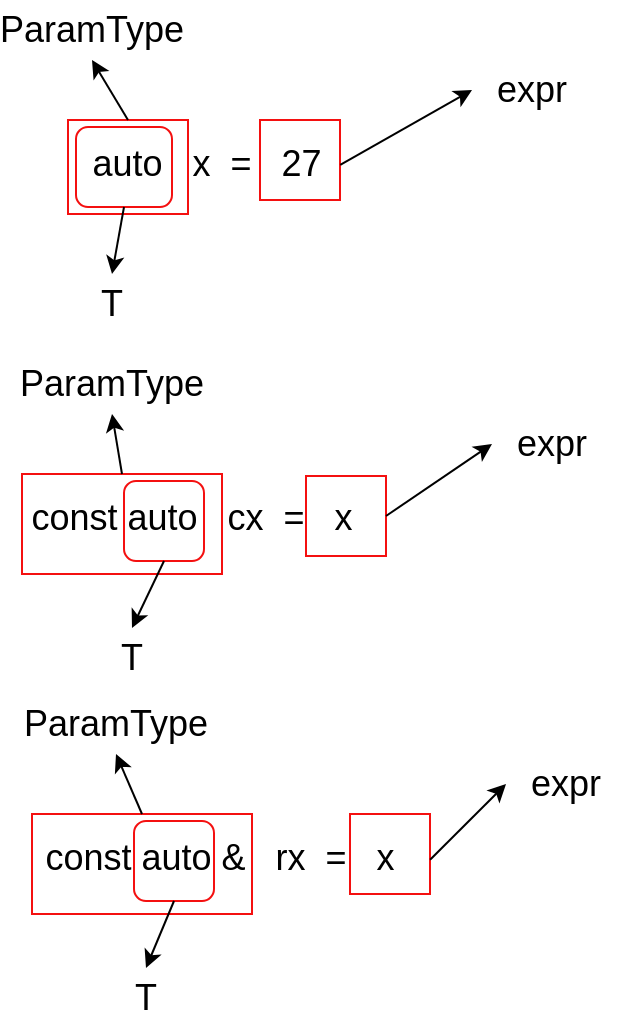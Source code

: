 <mxfile version="20.8.16" type="device"><diagram name="第 1 页" id="u7IPhvS9G23cVNi2kkMB"><mxGraphModel dx="1011" dy="557" grid="1" gridSize="10" guides="1" tooltips="1" connect="1" arrows="1" fold="1" page="1" pageScale="1" pageWidth="827" pageHeight="1169" math="0" shadow="0"><root><mxCell id="0"/><mxCell id="1" parent="0"/><mxCell id="42ikzOQzbKvAvACnbFVB-4" value="" style="rounded=0;whiteSpace=wrap;html=1;fontSize=18;strokeColor=#f41010;" vertex="1" parent="1"><mxGeometry x="164" y="113" width="40" height="40" as="geometry"/></mxCell><mxCell id="42ikzOQzbKvAvACnbFVB-8" value="" style="rounded=0;whiteSpace=wrap;html=1;strokeColor=#f41010;strokeWidth=1;fontSize=18;" vertex="1" parent="1"><mxGeometry x="68" y="113" width="60" height="47" as="geometry"/></mxCell><mxCell id="42ikzOQzbKvAvACnbFVB-1" value="&lt;font style=&quot;font-size: 18px;&quot;&gt;&amp;nbsp;auto&amp;nbsp; &amp;nbsp;x&amp;nbsp; =&amp;nbsp; &amp;nbsp;27&lt;/font&gt;" style="text;strokeColor=none;align=center;fillColor=none;html=1;verticalAlign=middle;whiteSpace=wrap;rounded=0;" vertex="1" parent="1"><mxGeometry x="70" y="120" width="130" height="30" as="geometry"/></mxCell><mxCell id="42ikzOQzbKvAvACnbFVB-6" value="" style="endArrow=classic;html=1;rounded=0;fontSize=18;exitX=1.003;exitY=0.56;exitDx=0;exitDy=0;entryX=0;entryY=0.5;entryDx=0;entryDy=0;exitPerimeter=0;" edge="1" parent="1" source="42ikzOQzbKvAvACnbFVB-4" target="42ikzOQzbKvAvACnbFVB-7"><mxGeometry width="50" height="50" relative="1" as="geometry"><mxPoint x="220" y="150" as="sourcePoint"/><mxPoint x="270" y="100" as="targetPoint"/></mxGeometry></mxCell><mxCell id="42ikzOQzbKvAvACnbFVB-7" value="expr" style="text;strokeColor=none;align=center;fillColor=none;html=1;verticalAlign=middle;whiteSpace=wrap;rounded=0;fontSize=18;" vertex="1" parent="1"><mxGeometry x="270" y="83" width="60" height="30" as="geometry"/></mxCell><mxCell id="42ikzOQzbKvAvACnbFVB-12" value="" style="rounded=1;whiteSpace=wrap;html=1;strokeColor=#f41010;strokeWidth=1;fontSize=18;fillColor=none;" vertex="1" parent="1"><mxGeometry x="72" y="116.5" width="48" height="40" as="geometry"/></mxCell><mxCell id="42ikzOQzbKvAvACnbFVB-9" value="" style="endArrow=classic;html=1;rounded=0;fontSize=18;exitX=0.5;exitY=0;exitDx=0;exitDy=0;entryX=0.5;entryY=1;entryDx=0;entryDy=0;" edge="1" parent="1" source="42ikzOQzbKvAvACnbFVB-8" target="42ikzOQzbKvAvACnbFVB-10"><mxGeometry width="50" height="50" relative="1" as="geometry"><mxPoint x="100" y="90" as="sourcePoint"/><mxPoint x="40" y="70" as="targetPoint"/></mxGeometry></mxCell><mxCell id="42ikzOQzbKvAvACnbFVB-10" value="ParamType" style="text;strokeColor=none;align=center;fillColor=none;html=1;verticalAlign=middle;whiteSpace=wrap;rounded=0;fontSize=18;" vertex="1" parent="1"><mxGeometry x="50" y="53" width="60" height="30" as="geometry"/></mxCell><mxCell id="42ikzOQzbKvAvACnbFVB-13" value="" style="endArrow=classic;html=1;rounded=0;fontSize=18;exitX=0.5;exitY=1;exitDx=0;exitDy=0;entryX=0.5;entryY=0;entryDx=0;entryDy=0;" edge="1" parent="1" source="42ikzOQzbKvAvACnbFVB-12" target="42ikzOQzbKvAvACnbFVB-14"><mxGeometry width="50" height="50" relative="1" as="geometry"><mxPoint x="40" y="240" as="sourcePoint"/><mxPoint x="50" y="200" as="targetPoint"/></mxGeometry></mxCell><mxCell id="42ikzOQzbKvAvACnbFVB-14" value="T" style="text;strokeColor=none;align=center;fillColor=none;html=1;verticalAlign=middle;whiteSpace=wrap;rounded=0;fontSize=18;" vertex="1" parent="1"><mxGeometry x="60" y="190" width="60" height="30" as="geometry"/></mxCell><mxCell id="42ikzOQzbKvAvACnbFVB-15" value="" style="rounded=0;whiteSpace=wrap;html=1;fontSize=18;strokeColor=#f41010;" vertex="1" parent="1"><mxGeometry x="187" y="291" width="40" height="40" as="geometry"/></mxCell><mxCell id="42ikzOQzbKvAvACnbFVB-16" value="" style="rounded=0;whiteSpace=wrap;html=1;strokeColor=#f41010;strokeWidth=1;fontSize=18;" vertex="1" parent="1"><mxGeometry x="45" y="290" width="100" height="50" as="geometry"/></mxCell><mxCell id="42ikzOQzbKvAvACnbFVB-17" value="&lt;font style=&quot;font-size: 18px;&quot;&gt;const auto&amp;nbsp; &amp;nbsp;cx&amp;nbsp; =&amp;nbsp; &amp;nbsp;x&lt;/font&gt;" style="text;strokeColor=none;align=center;fillColor=none;html=1;verticalAlign=middle;whiteSpace=wrap;rounded=0;" vertex="1" parent="1"><mxGeometry x="45" y="297" width="170" height="30" as="geometry"/></mxCell><mxCell id="42ikzOQzbKvAvACnbFVB-18" value="" style="endArrow=classic;html=1;rounded=0;fontSize=18;exitX=1;exitY=0.5;exitDx=0;exitDy=0;entryX=0;entryY=0.5;entryDx=0;entryDy=0;" edge="1" parent="1" source="42ikzOQzbKvAvACnbFVB-15" target="42ikzOQzbKvAvACnbFVB-19"><mxGeometry width="50" height="50" relative="1" as="geometry"><mxPoint x="230" y="327" as="sourcePoint"/><mxPoint x="280" y="277" as="targetPoint"/></mxGeometry></mxCell><mxCell id="42ikzOQzbKvAvACnbFVB-19" value="expr" style="text;strokeColor=none;align=center;fillColor=none;html=1;verticalAlign=middle;whiteSpace=wrap;rounded=0;fontSize=18;" vertex="1" parent="1"><mxGeometry x="280" y="260" width="60" height="30" as="geometry"/></mxCell><mxCell id="42ikzOQzbKvAvACnbFVB-20" value="" style="rounded=1;whiteSpace=wrap;html=1;strokeColor=#f41010;strokeWidth=1;fontSize=18;fillColor=none;" vertex="1" parent="1"><mxGeometry x="96" y="293.5" width="40" height="40" as="geometry"/></mxCell><mxCell id="42ikzOQzbKvAvACnbFVB-21" value="" style="endArrow=classic;html=1;rounded=0;fontSize=18;exitX=0.5;exitY=0;exitDx=0;exitDy=0;entryX=0.5;entryY=1;entryDx=0;entryDy=0;" edge="1" parent="1" source="42ikzOQzbKvAvACnbFVB-16" target="42ikzOQzbKvAvACnbFVB-22"><mxGeometry width="50" height="50" relative="1" as="geometry"><mxPoint x="110" y="267" as="sourcePoint"/><mxPoint x="50" y="247" as="targetPoint"/></mxGeometry></mxCell><mxCell id="42ikzOQzbKvAvACnbFVB-22" value="ParamType" style="text;strokeColor=none;align=center;fillColor=none;html=1;verticalAlign=middle;whiteSpace=wrap;rounded=0;fontSize=18;" vertex="1" parent="1"><mxGeometry x="60" y="230" width="60" height="30" as="geometry"/></mxCell><mxCell id="42ikzOQzbKvAvACnbFVB-23" value="" style="endArrow=classic;html=1;rounded=0;fontSize=18;exitX=0.5;exitY=1;exitDx=0;exitDy=0;entryX=0.5;entryY=0;entryDx=0;entryDy=0;" edge="1" parent="1" source="42ikzOQzbKvAvACnbFVB-20" target="42ikzOQzbKvAvACnbFVB-24"><mxGeometry width="50" height="50" relative="1" as="geometry"><mxPoint x="50" y="417" as="sourcePoint"/><mxPoint x="60" y="377" as="targetPoint"/></mxGeometry></mxCell><mxCell id="42ikzOQzbKvAvACnbFVB-24" value="T" style="text;strokeColor=none;align=center;fillColor=none;html=1;verticalAlign=middle;whiteSpace=wrap;rounded=0;fontSize=18;" vertex="1" parent="1"><mxGeometry x="70" y="367" width="60" height="30" as="geometry"/></mxCell><mxCell id="42ikzOQzbKvAvACnbFVB-25" value="" style="rounded=0;whiteSpace=wrap;html=1;fontSize=18;strokeColor=#f41010;" vertex="1" parent="1"><mxGeometry x="209" y="460" width="40" height="40" as="geometry"/></mxCell><mxCell id="42ikzOQzbKvAvACnbFVB-26" value="" style="rounded=0;whiteSpace=wrap;html=1;strokeColor=#f41010;strokeWidth=1;fontSize=18;" vertex="1" parent="1"><mxGeometry x="50" y="460" width="110" height="50" as="geometry"/></mxCell><mxCell id="42ikzOQzbKvAvACnbFVB-27" value="&lt;font style=&quot;font-size: 18px;&quot;&gt;const auto &amp;amp;&amp;nbsp; &amp;nbsp;rx&amp;nbsp; =&amp;nbsp; &amp;nbsp;x&lt;/font&gt;" style="text;strokeColor=none;align=center;fillColor=none;html=1;verticalAlign=middle;whiteSpace=wrap;rounded=0;" vertex="1" parent="1"><mxGeometry x="49" y="467" width="190" height="30" as="geometry"/></mxCell><mxCell id="42ikzOQzbKvAvACnbFVB-28" value="" style="endArrow=classic;html=1;rounded=0;fontSize=18;entryX=0;entryY=0.5;entryDx=0;entryDy=0;exitX=1.001;exitY=0.572;exitDx=0;exitDy=0;exitPerimeter=0;" edge="1" parent="1" source="42ikzOQzbKvAvACnbFVB-25" target="42ikzOQzbKvAvACnbFVB-29"><mxGeometry width="50" height="50" relative="1" as="geometry"><mxPoint x="252" y="480" as="sourcePoint"/><mxPoint x="287" y="447" as="targetPoint"/></mxGeometry></mxCell><mxCell id="42ikzOQzbKvAvACnbFVB-29" value="expr" style="text;strokeColor=none;align=center;fillColor=none;html=1;verticalAlign=middle;whiteSpace=wrap;rounded=0;fontSize=18;" vertex="1" parent="1"><mxGeometry x="287" y="430" width="60" height="30" as="geometry"/></mxCell><mxCell id="42ikzOQzbKvAvACnbFVB-30" value="" style="rounded=1;whiteSpace=wrap;html=1;strokeColor=#f41010;strokeWidth=1;fontSize=18;fillColor=none;" vertex="1" parent="1"><mxGeometry x="101" y="463.5" width="40" height="40" as="geometry"/></mxCell><mxCell id="42ikzOQzbKvAvACnbFVB-31" value="" style="endArrow=classic;html=1;rounded=0;fontSize=18;exitX=0.5;exitY=0;exitDx=0;exitDy=0;entryX=0.5;entryY=1;entryDx=0;entryDy=0;" edge="1" parent="1" source="42ikzOQzbKvAvACnbFVB-26" target="42ikzOQzbKvAvACnbFVB-34"><mxGeometry width="50" height="50" relative="1" as="geometry"><mxPoint x="117" y="437" as="sourcePoint"/><mxPoint x="97" y="430" as="targetPoint"/></mxGeometry></mxCell><mxCell id="42ikzOQzbKvAvACnbFVB-32" value="" style="endArrow=classic;html=1;rounded=0;fontSize=18;exitX=0.5;exitY=1;exitDx=0;exitDy=0;entryX=0.5;entryY=0;entryDx=0;entryDy=0;" edge="1" parent="1" source="42ikzOQzbKvAvACnbFVB-30" target="42ikzOQzbKvAvACnbFVB-33"><mxGeometry width="50" height="50" relative="1" as="geometry"><mxPoint x="57" y="587" as="sourcePoint"/><mxPoint x="67" y="547" as="targetPoint"/></mxGeometry></mxCell><mxCell id="42ikzOQzbKvAvACnbFVB-33" value="T" style="text;strokeColor=none;align=center;fillColor=none;html=1;verticalAlign=middle;whiteSpace=wrap;rounded=0;fontSize=18;" vertex="1" parent="1"><mxGeometry x="77" y="537" width="60" height="30" as="geometry"/></mxCell><mxCell id="42ikzOQzbKvAvACnbFVB-34" value="ParamType" style="text;strokeColor=none;align=center;fillColor=none;html=1;verticalAlign=middle;whiteSpace=wrap;rounded=0;fontSize=18;" vertex="1" parent="1"><mxGeometry x="62" y="400" width="60" height="30" as="geometry"/></mxCell></root></mxGraphModel></diagram></mxfile>